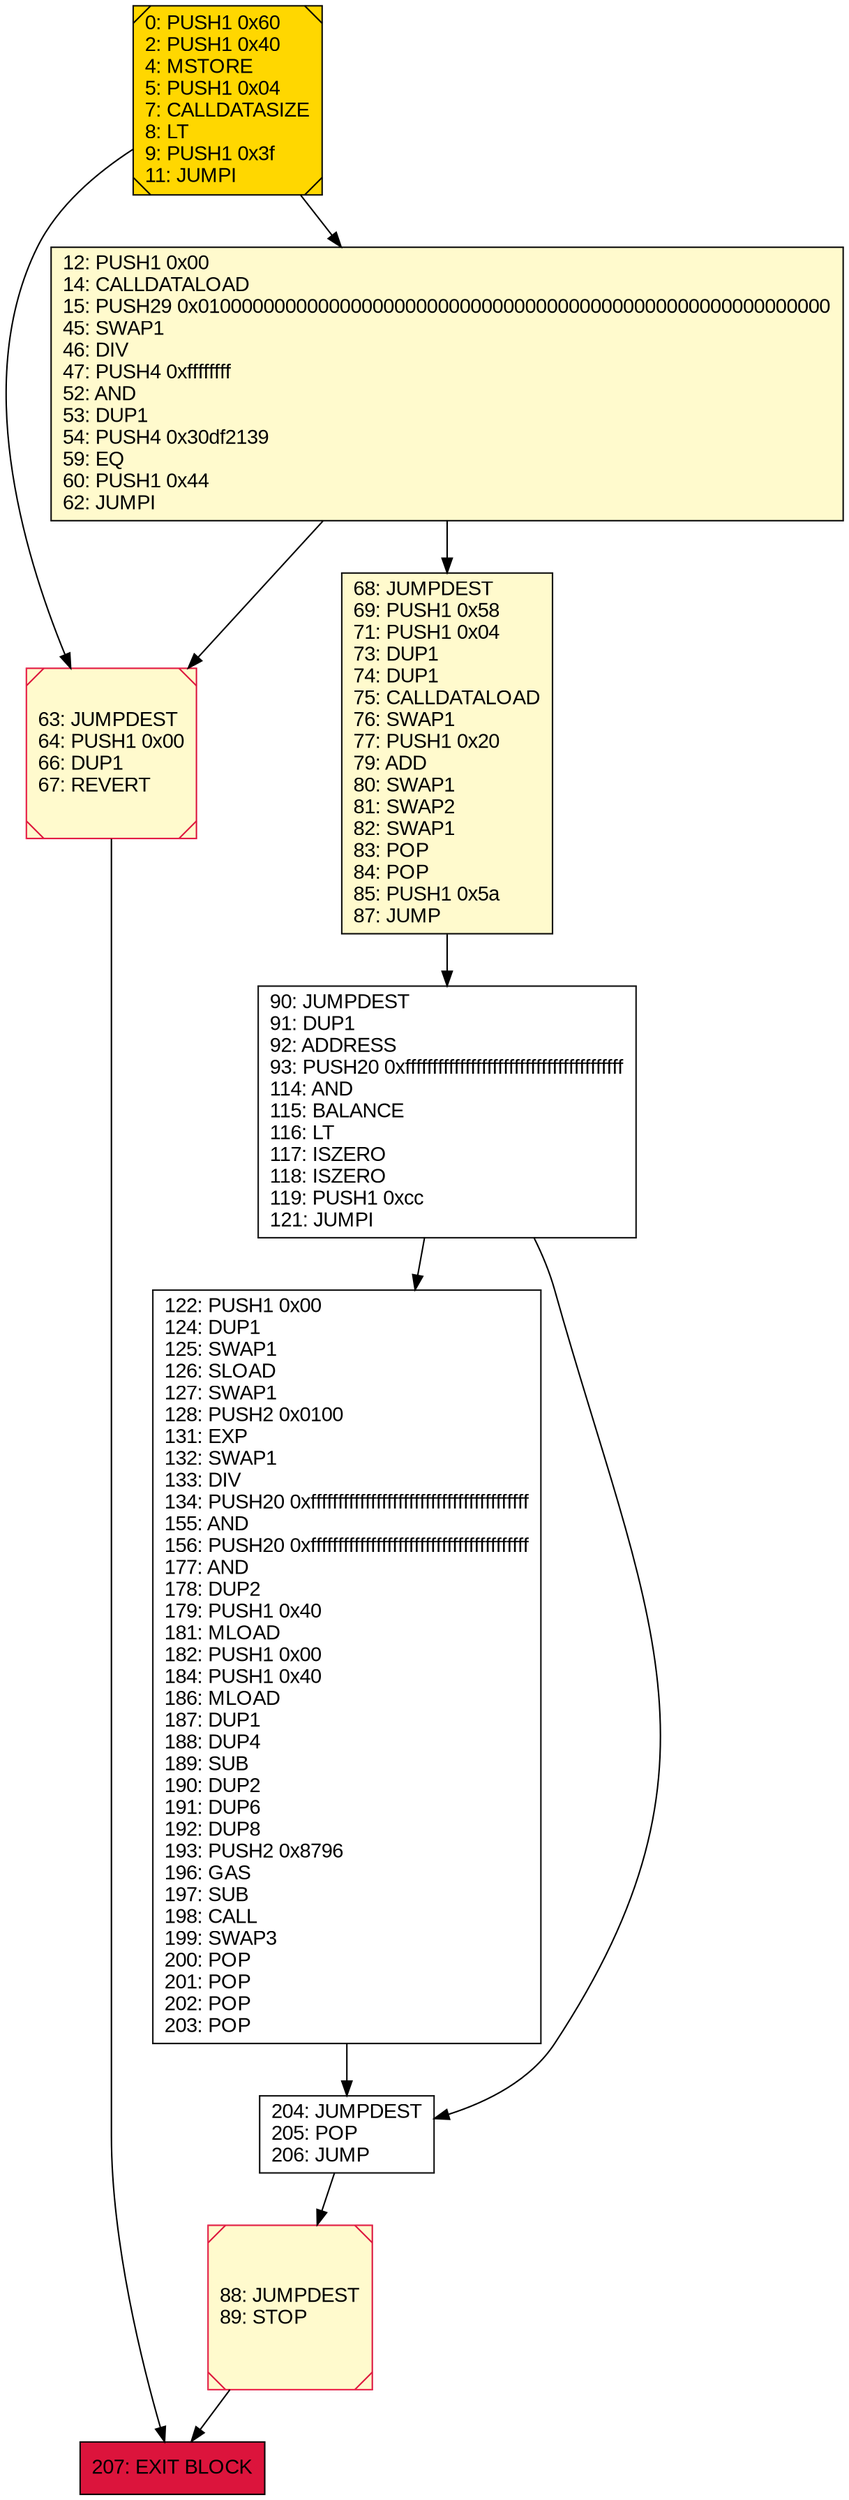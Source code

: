digraph G {
bgcolor=transparent rankdir=UD;
node [shape=box style=filled color=black fillcolor=white fontname=arial fontcolor=black];
68 [label="68: JUMPDEST\l69: PUSH1 0x58\l71: PUSH1 0x04\l73: DUP1\l74: DUP1\l75: CALLDATALOAD\l76: SWAP1\l77: PUSH1 0x20\l79: ADD\l80: SWAP1\l81: SWAP2\l82: SWAP1\l83: POP\l84: POP\l85: PUSH1 0x5a\l87: JUMP\l" fillcolor=lemonchiffon ];
63 [label="63: JUMPDEST\l64: PUSH1 0x00\l66: DUP1\l67: REVERT\l" fillcolor=lemonchiffon shape=Msquare color=crimson ];
122 [label="122: PUSH1 0x00\l124: DUP1\l125: SWAP1\l126: SLOAD\l127: SWAP1\l128: PUSH2 0x0100\l131: EXP\l132: SWAP1\l133: DIV\l134: PUSH20 0xffffffffffffffffffffffffffffffffffffffff\l155: AND\l156: PUSH20 0xffffffffffffffffffffffffffffffffffffffff\l177: AND\l178: DUP2\l179: PUSH1 0x40\l181: MLOAD\l182: PUSH1 0x00\l184: PUSH1 0x40\l186: MLOAD\l187: DUP1\l188: DUP4\l189: SUB\l190: DUP2\l191: DUP6\l192: DUP8\l193: PUSH2 0x8796\l196: GAS\l197: SUB\l198: CALL\l199: SWAP3\l200: POP\l201: POP\l202: POP\l203: POP\l" ];
12 [label="12: PUSH1 0x00\l14: CALLDATALOAD\l15: PUSH29 0x0100000000000000000000000000000000000000000000000000000000\l45: SWAP1\l46: DIV\l47: PUSH4 0xffffffff\l52: AND\l53: DUP1\l54: PUSH4 0x30df2139\l59: EQ\l60: PUSH1 0x44\l62: JUMPI\l" fillcolor=lemonchiffon ];
204 [label="204: JUMPDEST\l205: POP\l206: JUMP\l" ];
88 [label="88: JUMPDEST\l89: STOP\l" fillcolor=lemonchiffon shape=Msquare color=crimson ];
0 [label="0: PUSH1 0x60\l2: PUSH1 0x40\l4: MSTORE\l5: PUSH1 0x04\l7: CALLDATASIZE\l8: LT\l9: PUSH1 0x3f\l11: JUMPI\l" fillcolor=lemonchiffon shape=Msquare fillcolor=gold ];
207 [label="207: EXIT BLOCK\l" fillcolor=crimson ];
90 [label="90: JUMPDEST\l91: DUP1\l92: ADDRESS\l93: PUSH20 0xffffffffffffffffffffffffffffffffffffffff\l114: AND\l115: BALANCE\l116: LT\l117: ISZERO\l118: ISZERO\l119: PUSH1 0xcc\l121: JUMPI\l" ];
12 -> 63;
122 -> 204;
88 -> 207;
0 -> 63;
90 -> 204;
0 -> 12;
63 -> 207;
90 -> 122;
204 -> 88;
12 -> 68;
68 -> 90;
}